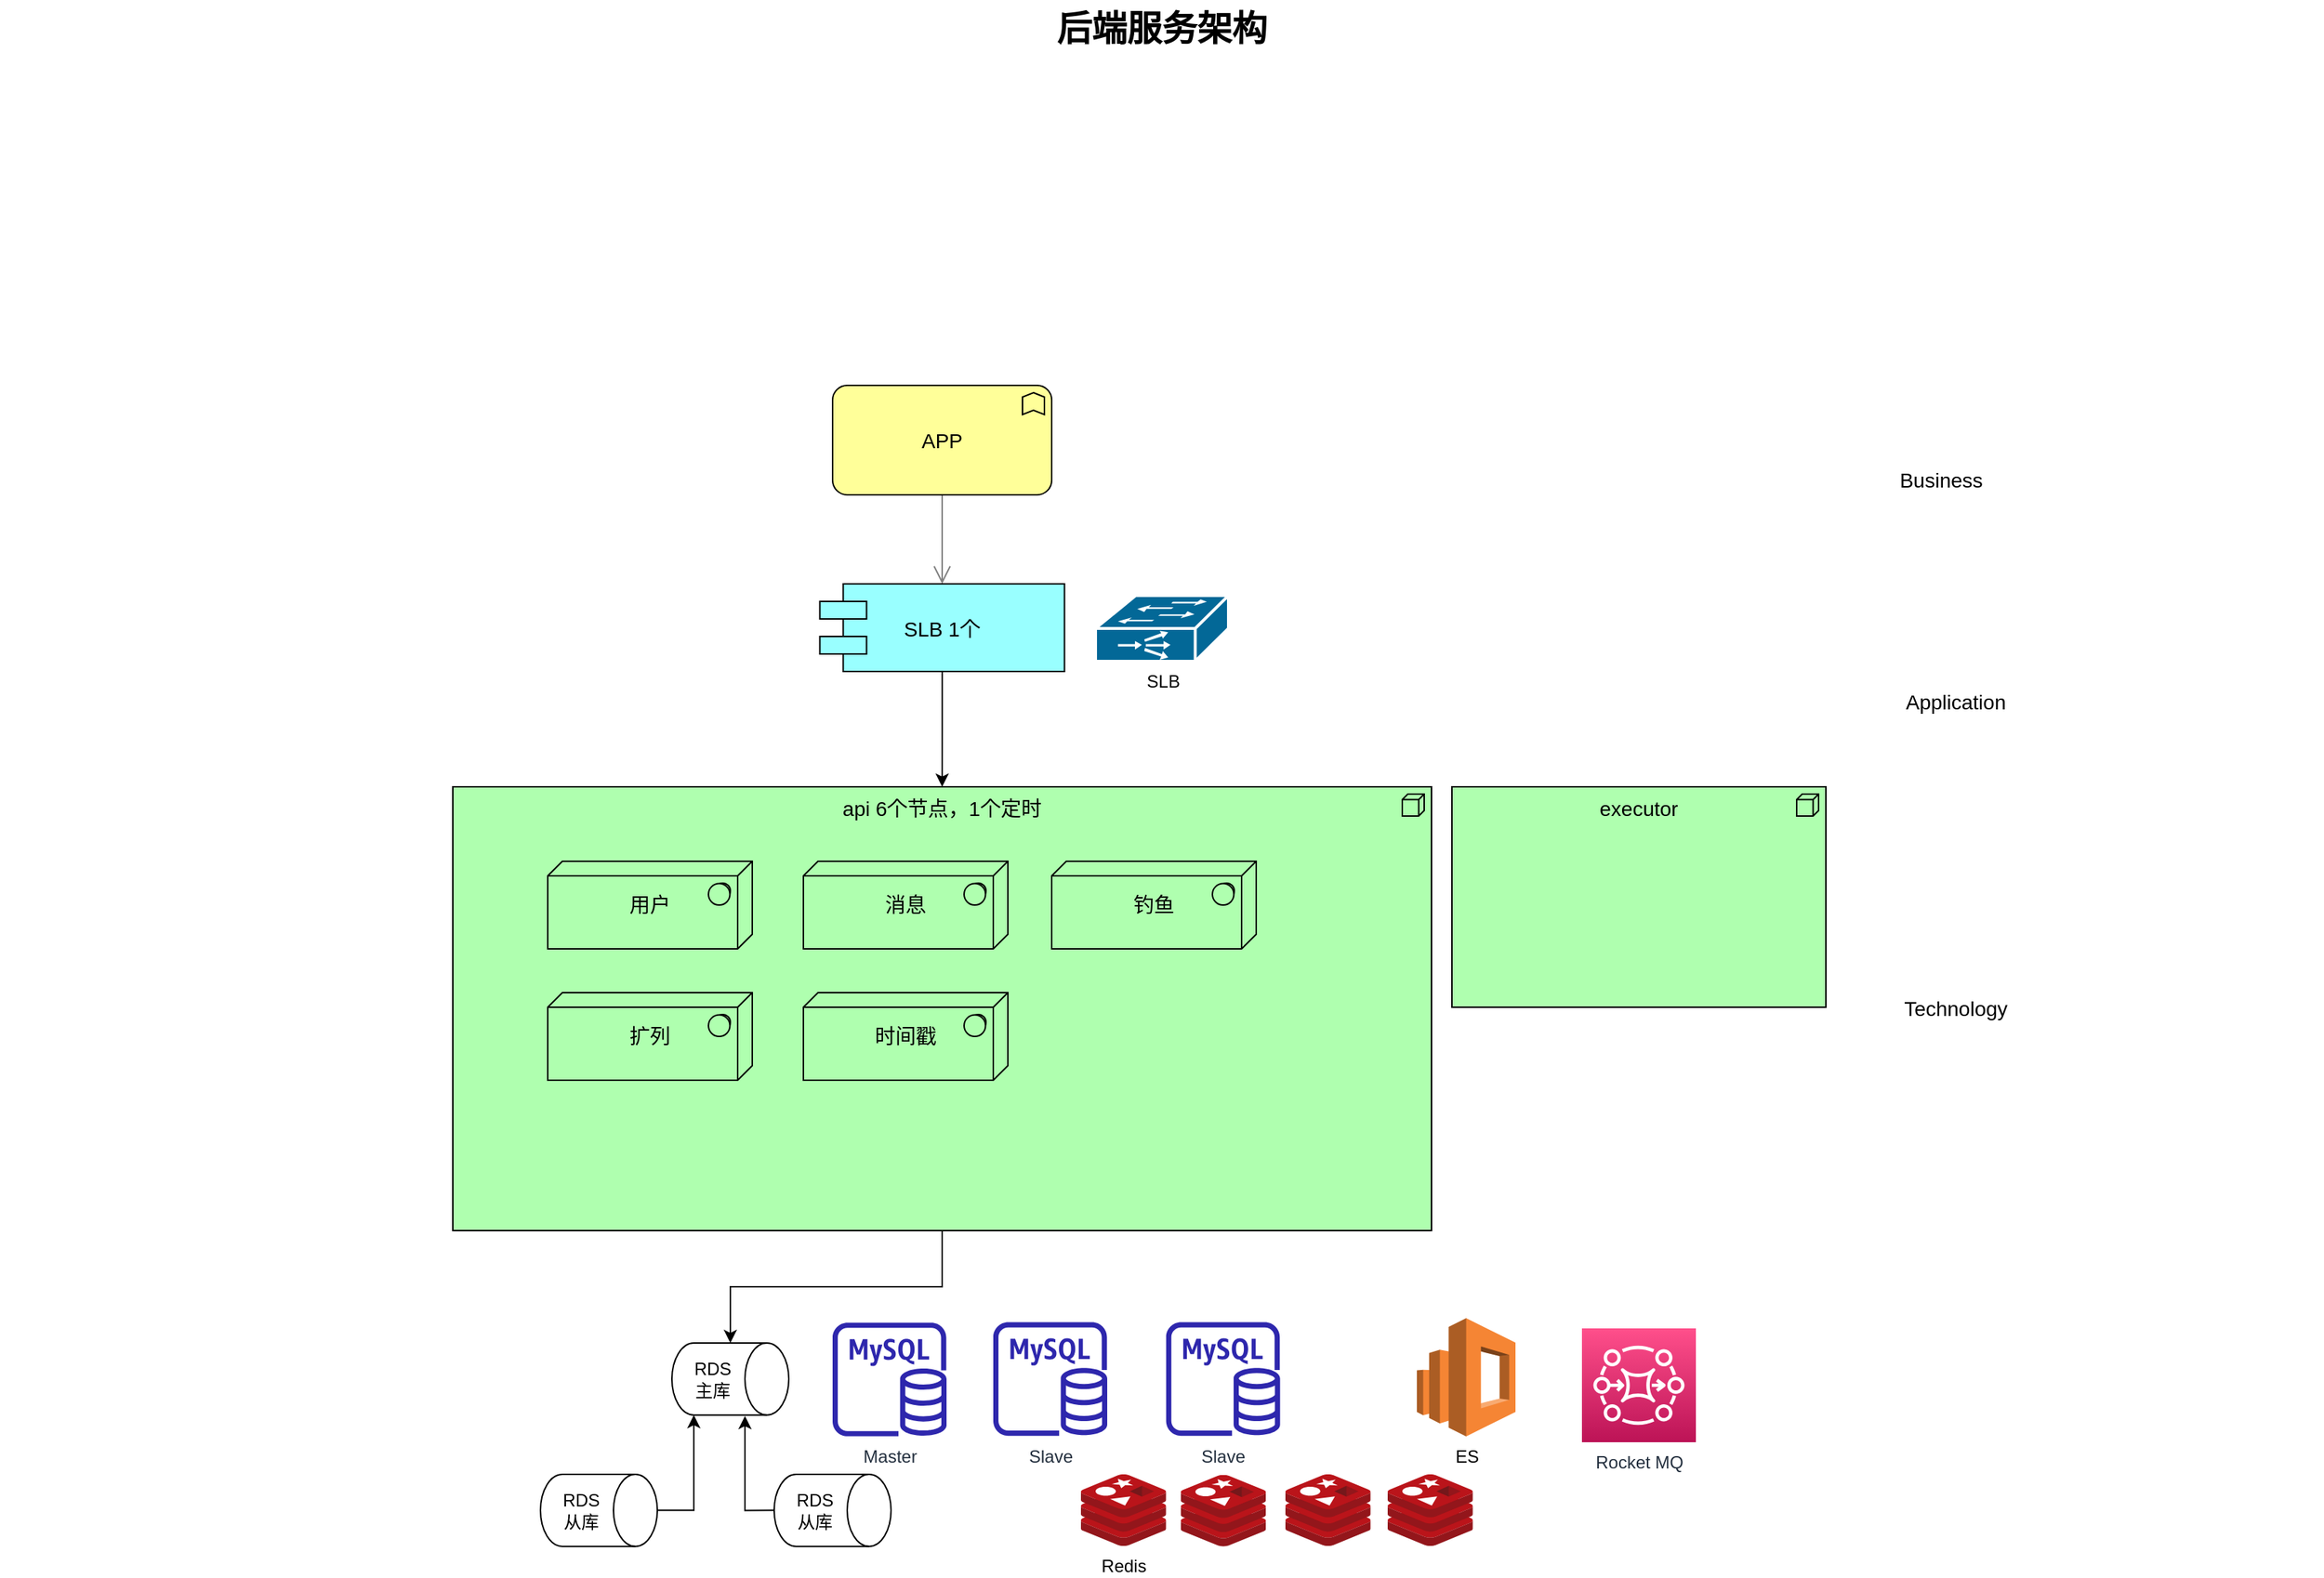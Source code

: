 <mxfile version="15.7.3" type="device"><diagram id="6I0OCvxSQrVGMHxT2VVA" name="Page-1"><mxGraphModel dx="1346" dy="776" grid="1" gridSize="10" guides="1" tooltips="1" connect="1" arrows="1" fold="1" page="1" pageScale="1" pageWidth="850" pageHeight="1100" math="0" shadow="0"><root><mxCell id="0"/><mxCell id="1" parent="0"/><mxCell id="w0Df32bMLEy3HdsupguL-9" style="edgeStyle=orthogonalEdgeStyle;rounded=0;orthogonalLoop=1;jettySize=auto;html=1;entryX=0;entryY=0.5;entryDx=0;entryDy=0;entryPerimeter=0;" edge="1" parent="1" source="dKdSaXE48SgPbhcamS2K-33" target="w0Df32bMLEy3HdsupguL-4"><mxGeometry relative="1" as="geometry"/></mxCell><mxCell id="dKdSaXE48SgPbhcamS2K-33" value="api 6个节点，1个定时" style="html=1;whiteSpace=wrap;fillColor=#AFFFAF;shape=mxgraph.archimate3.application;appType=node;archiType=square;fontSize=14;verticalAlign=top;" parent="1" vertex="1"><mxGeometry x="360" y="609" width="670" height="304" as="geometry"/></mxCell><mxCell id="dKdSaXE48SgPbhcamS2K-35" value="用户" style="html=1;whiteSpace=wrap;fillColor=#AFFFAF;shape=mxgraph.archimate3.tech;techType=sysSw;fontSize=14;" parent="1" vertex="1"><mxGeometry x="425" y="660" width="140" height="60" as="geometry"/></mxCell><mxCell id="dKdSaXE48SgPbhcamS2K-37" value="&lt;div&gt;消息&lt;/div&gt;" style="html=1;whiteSpace=wrap;fillColor=#AFFFAF;shape=mxgraph.archimate3.tech;techType=sysSw;fontSize=14;" parent="1" vertex="1"><mxGeometry x="600" y="660" width="140" height="60" as="geometry"/></mxCell><mxCell id="dKdSaXE48SgPbhcamS2K-46" style="edgeStyle=elbowEdgeStyle;rounded=1;elbow=vertical;html=1;startSize=10;endArrow=open;endFill=0;endSize=10;jettySize=auto;orthogonalLoop=1;strokeColor=#808080;fontSize=14;" parent="1" source="dKdSaXE48SgPbhcamS2K-54" target="dKdSaXE48SgPbhcamS2K-47" edge="1"><mxGeometry relative="1" as="geometry"/></mxCell><mxCell id="w0Df32bMLEy3HdsupguL-3" value="" style="edgeStyle=orthogonalEdgeStyle;rounded=0;orthogonalLoop=1;jettySize=auto;html=1;" edge="1" parent="1" source="dKdSaXE48SgPbhcamS2K-47" target="dKdSaXE48SgPbhcamS2K-33"><mxGeometry relative="1" as="geometry"/></mxCell><mxCell id="dKdSaXE48SgPbhcamS2K-47" value="SLB 1个" style="shape=component;align=center;fillColor=#99ffff;gradientColor=none;fontSize=14;" parent="1" vertex="1"><mxGeometry x="611.25" y="470" width="167.5" height="60" as="geometry"/></mxCell><mxCell id="dKdSaXE48SgPbhcamS2K-54" value="APP" style="html=1;whiteSpace=wrap;fillColor=#ffff99;shape=mxgraph.archimate3.application;appType=func;archiType=rounded;fontSize=14;" parent="1" vertex="1"><mxGeometry x="620" y="334" width="150" height="75" as="geometry"/></mxCell><mxCell id="dKdSaXE48SgPbhcamS2K-58" value="Technology" style="text;html=1;strokeColor=none;fillColor=none;align=center;verticalAlign=middle;whiteSpace=wrap;fontSize=14;" parent="1" vertex="1"><mxGeometry x="1269" y="751" width="240" height="20" as="geometry"/></mxCell><mxCell id="dKdSaXE48SgPbhcamS2K-59" value="Application" style="text;html=1;strokeColor=none;fillColor=none;align=center;verticalAlign=middle;whiteSpace=wrap;fontSize=14;" parent="1" vertex="1"><mxGeometry x="1269" y="541" width="240" height="20" as="geometry"/></mxCell><mxCell id="dKdSaXE48SgPbhcamS2K-60" value="Business" style="text;html=1;strokeColor=none;fillColor=none;align=center;verticalAlign=middle;whiteSpace=wrap;fontSize=14;" parent="1" vertex="1"><mxGeometry x="1259" y="389" width="240" height="20" as="geometry"/></mxCell><mxCell id="dKdSaXE48SgPbhcamS2K-63" value="后端服务架构" style="text;strokeColor=none;fillColor=none;html=1;fontSize=24;fontStyle=1;verticalAlign=middle;align=center;" parent="1" vertex="1"><mxGeometry x="50" y="70" width="1590" height="40" as="geometry"/></mxCell><mxCell id="w0Df32bMLEy3HdsupguL-4" value="RDS&lt;br&gt;主库" style="shape=cylinder3;whiteSpace=wrap;html=1;boundedLbl=1;backgroundOutline=1;size=15;direction=south;" vertex="1" parent="1"><mxGeometry x="510" y="990.002" width="80" height="49.342" as="geometry"/></mxCell><mxCell id="w0Df32bMLEy3HdsupguL-8" style="edgeStyle=orthogonalEdgeStyle;rounded=0;orthogonalLoop=1;jettySize=auto;html=1;exitX=0.5;exitY=1;exitDx=0;exitDy=0;exitPerimeter=0;" edge="1" parent="1" source="w0Df32bMLEy3HdsupguL-5"><mxGeometry relative="1" as="geometry"><mxPoint x="560" y="1040" as="targetPoint"/></mxGeometry></mxCell><mxCell id="w0Df32bMLEy3HdsupguL-5" value="RDS&lt;br&gt;从库" style="shape=cylinder3;whiteSpace=wrap;html=1;boundedLbl=1;backgroundOutline=1;size=15;direction=south;" vertex="1" parent="1"><mxGeometry x="580" y="1080.002" width="80" height="49.342" as="geometry"/></mxCell><mxCell id="w0Df32bMLEy3HdsupguL-7" style="edgeStyle=orthogonalEdgeStyle;rounded=0;orthogonalLoop=1;jettySize=auto;html=1;entryX=1;entryY=1;entryDx=0;entryDy=-15;entryPerimeter=0;" edge="1" parent="1" source="w0Df32bMLEy3HdsupguL-6" target="w0Df32bMLEy3HdsupguL-4"><mxGeometry relative="1" as="geometry"/></mxCell><mxCell id="w0Df32bMLEy3HdsupguL-6" value="RDS&lt;br&gt;从库" style="shape=cylinder3;whiteSpace=wrap;html=1;boundedLbl=1;backgroundOutline=1;size=15;direction=south;" vertex="1" parent="1"><mxGeometry x="420" y="1080.002" width="80" height="49.342" as="geometry"/></mxCell><mxCell id="w0Df32bMLEy3HdsupguL-10" value="executor" style="html=1;whiteSpace=wrap;fillColor=#AFFFAF;shape=mxgraph.archimate3.application;appType=node;archiType=square;fontSize=14;verticalAlign=top;" vertex="1" parent="1"><mxGeometry x="1044" y="609" width="256" height="151" as="geometry"/></mxCell><mxCell id="w0Df32bMLEy3HdsupguL-11" value="钓鱼" style="html=1;whiteSpace=wrap;fillColor=#AFFFAF;shape=mxgraph.archimate3.tech;techType=sysSw;fontSize=14;" vertex="1" parent="1"><mxGeometry x="770" y="660" width="140" height="60" as="geometry"/></mxCell><mxCell id="w0Df32bMLEy3HdsupguL-12" value="扩列" style="html=1;whiteSpace=wrap;fillColor=#AFFFAF;shape=mxgraph.archimate3.tech;techType=sysSw;fontSize=14;" vertex="1" parent="1"><mxGeometry x="425" y="750" width="140" height="60" as="geometry"/></mxCell><mxCell id="w0Df32bMLEy3HdsupguL-13" value="时间戳" style="html=1;whiteSpace=wrap;fillColor=#AFFFAF;shape=mxgraph.archimate3.tech;techType=sysSw;fontSize=14;" vertex="1" parent="1"><mxGeometry x="600" y="750" width="140" height="60" as="geometry"/></mxCell><mxCell id="w0Df32bMLEy3HdsupguL-14" value="Redis" style="sketch=0;aspect=fixed;html=1;points=[];align=center;image;fontSize=12;image=img/lib/mscae/Cache_Redis_Product.svg;" vertex="1" parent="1"><mxGeometry x="790" y="1080" width="58.33" height="49" as="geometry"/></mxCell><mxCell id="w0Df32bMLEy3HdsupguL-15" value="" style="sketch=0;aspect=fixed;html=1;points=[];align=center;image;fontSize=12;image=img/lib/mscae/Cache_Redis_Product.svg;" vertex="1" parent="1"><mxGeometry x="1000" y="1080" width="58.33" height="49" as="geometry"/></mxCell><mxCell id="w0Df32bMLEy3HdsupguL-16" value="" style="sketch=0;aspect=fixed;html=1;points=[];align=center;image;fontSize=12;image=img/lib/mscae/Cache_Redis_Product.svg;" vertex="1" parent="1"><mxGeometry x="930" y="1080" width="58.33" height="49" as="geometry"/></mxCell><mxCell id="w0Df32bMLEy3HdsupguL-17" value="" style="sketch=0;aspect=fixed;html=1;points=[];align=center;image;fontSize=12;image=img/lib/mscae/Cache_Redis_Product.svg;" vertex="1" parent="1"><mxGeometry x="858.33" y="1080.34" width="58.33" height="49" as="geometry"/></mxCell><mxCell id="w0Df32bMLEy3HdsupguL-18" value="SLB" style="shape=mxgraph.cisco.misc.ios_slb;html=1;pointerEvents=1;dashed=0;fillColor=#036897;strokeColor=#ffffff;strokeWidth=2;verticalLabelPosition=bottom;verticalAlign=top;align=center;outlineConnect=0;" vertex="1" parent="1"><mxGeometry x="800" y="478" width="91" height="45" as="geometry"/></mxCell><mxCell id="w0Df32bMLEy3HdsupguL-19" value="Master" style="sketch=0;outlineConnect=0;fontColor=#232F3E;gradientColor=none;fillColor=#2E27AD;strokeColor=none;dashed=0;verticalLabelPosition=bottom;verticalAlign=top;align=center;html=1;fontSize=12;fontStyle=0;aspect=fixed;pointerEvents=1;shape=mxgraph.aws4.rds_mysql_instance;" vertex="1" parent="1"><mxGeometry x="620" y="976" width="78" height="78" as="geometry"/></mxCell><mxCell id="w0Df32bMLEy3HdsupguL-23" value="Slave" style="sketch=0;outlineConnect=0;fontColor=#232F3E;gradientColor=none;fillColor=#2E27AD;strokeColor=none;dashed=0;verticalLabelPosition=bottom;verticalAlign=top;align=center;html=1;fontSize=12;fontStyle=0;aspect=fixed;pointerEvents=1;shape=mxgraph.aws4.rds_mysql_instance;" vertex="1" parent="1"><mxGeometry x="848.33" y="975.67" width="78" height="78" as="geometry"/></mxCell><mxCell id="w0Df32bMLEy3HdsupguL-24" value="Slave" style="sketch=0;outlineConnect=0;fontColor=#232F3E;gradientColor=none;fillColor=#2E27AD;strokeColor=none;dashed=0;verticalLabelPosition=bottom;verticalAlign=top;align=center;html=1;fontSize=12;fontStyle=0;aspect=fixed;pointerEvents=1;shape=mxgraph.aws4.rds_mysql_instance;" vertex="1" parent="1"><mxGeometry x="730" y="975.67" width="78" height="78" as="geometry"/></mxCell><mxCell id="w0Df32bMLEy3HdsupguL-26" value="ES" style="outlineConnect=0;dashed=0;verticalLabelPosition=bottom;verticalAlign=top;align=center;html=1;shape=mxgraph.aws3.elasticsearch_service;fillColor=#F58534;gradientColor=none;" vertex="1" parent="1"><mxGeometry x="1020" y="973" width="67.5" height="81" as="geometry"/></mxCell><mxCell id="w0Df32bMLEy3HdsupguL-27" value="Rocket MQ" style="sketch=0;points=[[0,0,0],[0.25,0,0],[0.5,0,0],[0.75,0,0],[1,0,0],[0,1,0],[0.25,1,0],[0.5,1,0],[0.75,1,0],[1,1,0],[0,0.25,0],[0,0.5,0],[0,0.75,0],[1,0.25,0],[1,0.5,0],[1,0.75,0]];outlineConnect=0;fontColor=#232F3E;gradientColor=#FF4F8B;gradientDirection=north;fillColor=#BC1356;strokeColor=#ffffff;dashed=0;verticalLabelPosition=bottom;verticalAlign=top;align=center;html=1;fontSize=12;fontStyle=0;aspect=fixed;shape=mxgraph.aws4.resourceIcon;resIcon=mxgraph.aws4.mq;" vertex="1" parent="1"><mxGeometry x="1133" y="980" width="78" height="78" as="geometry"/></mxCell></root></mxGraphModel></diagram></mxfile>